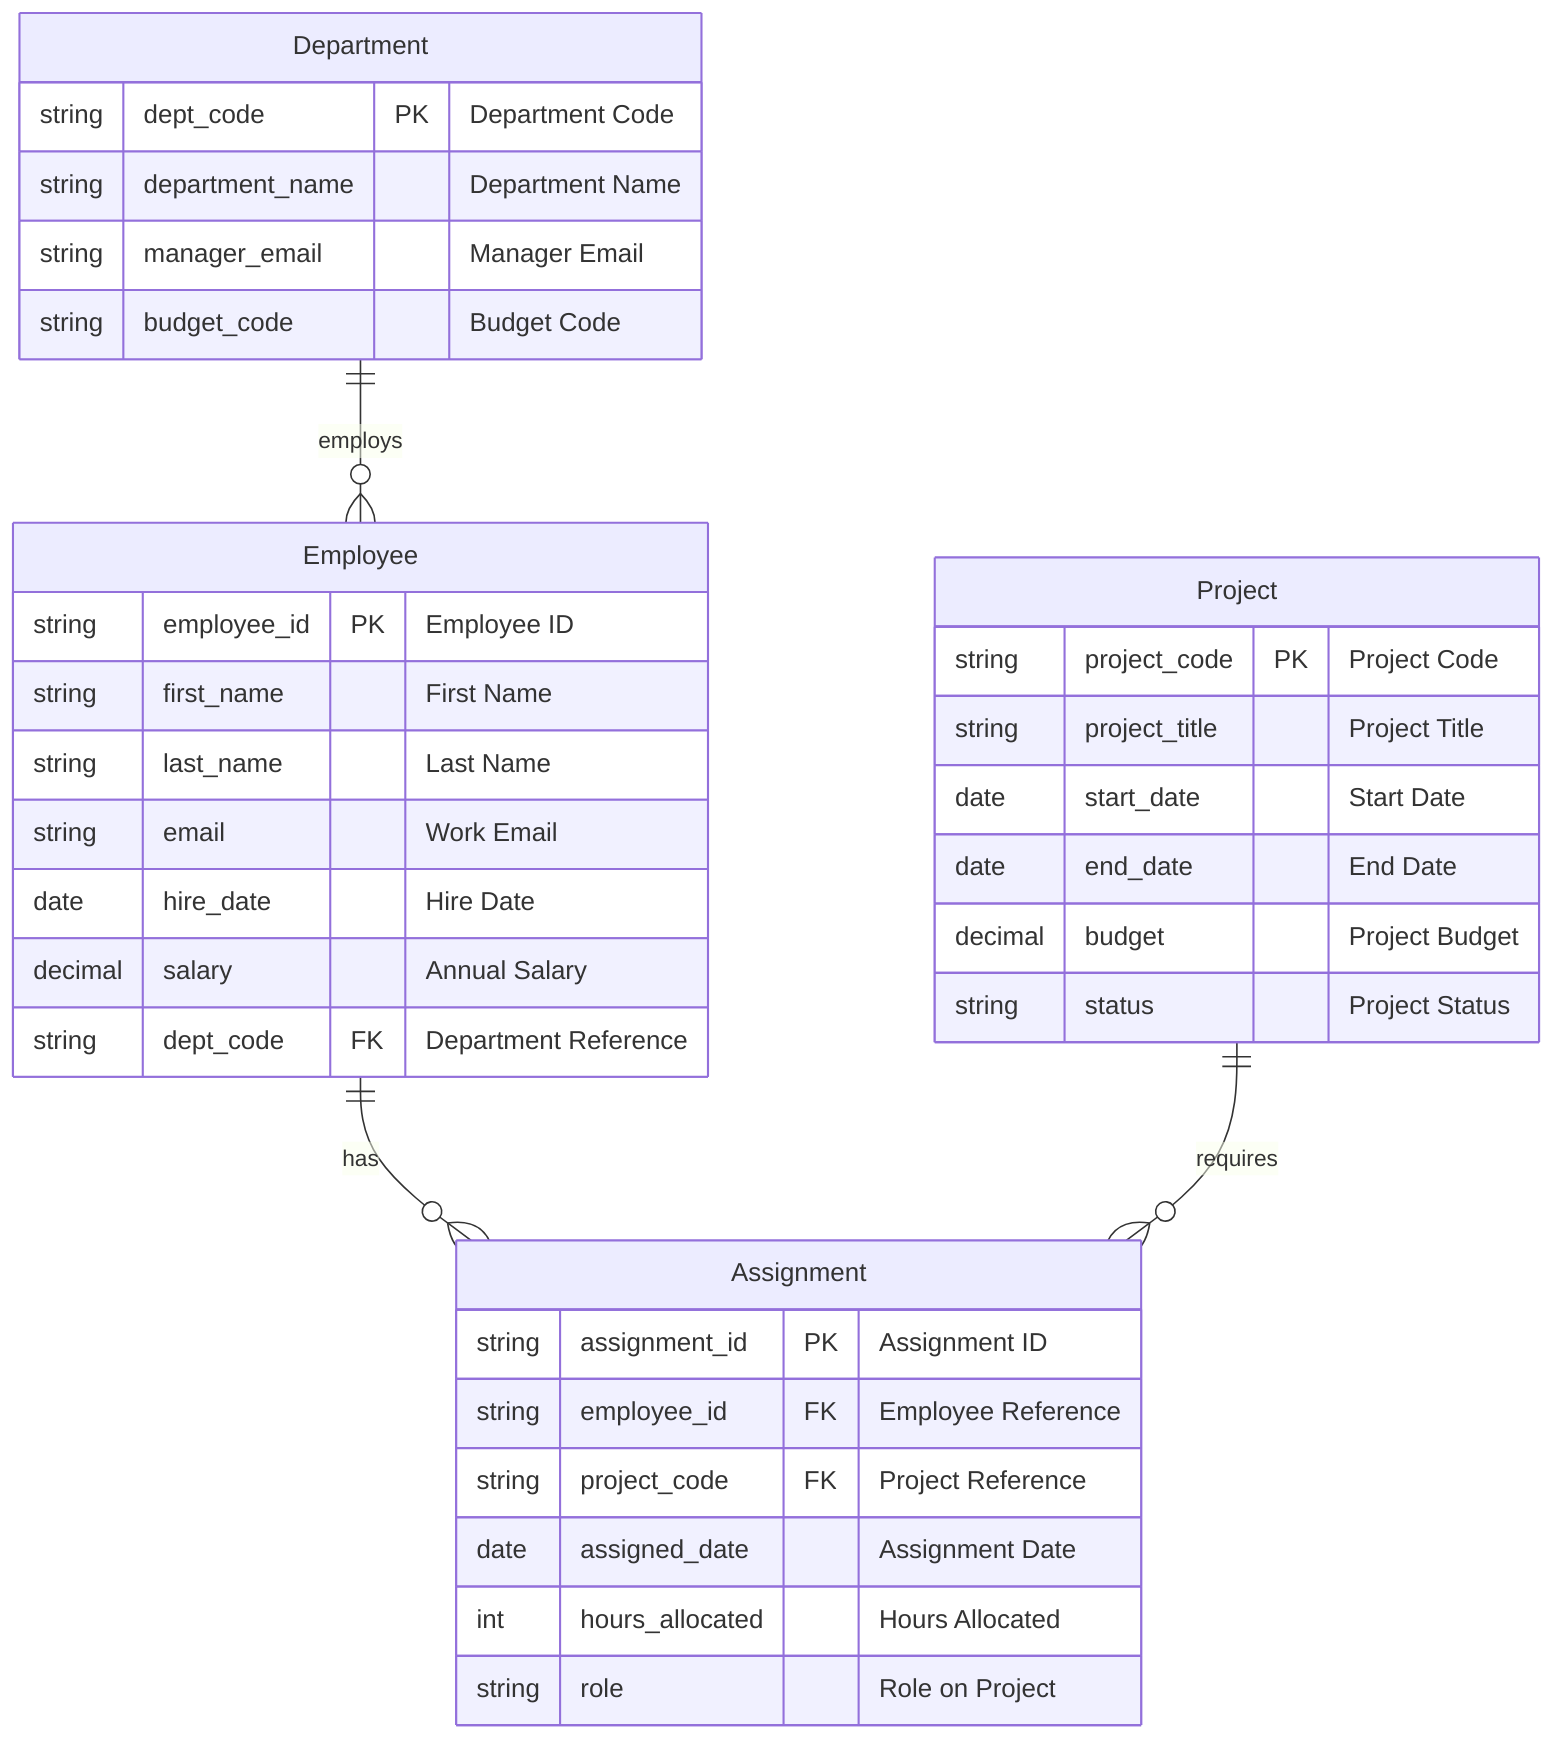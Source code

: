 erDiagram
    Department {
        string dept_code PK "Department Code"
        string department_name "Department Name"
        string manager_email "Manager Email"
        string budget_code "Budget Code"
    }
    
    Employee {
        string employee_id PK "Employee ID"
        string first_name "First Name"
        string last_name "Last Name"
        string email "Work Email"
        date hire_date "Hire Date"
        decimal salary "Annual Salary"
        string dept_code FK "Department Reference"
    }
    
    Project {
        string project_code PK "Project Code"
        string project_title "Project Title"
        date start_date "Start Date"
        date end_date "End Date"
        decimal budget "Project Budget"
        string status "Project Status"
    }
    
    Assignment {
        string assignment_id PK "Assignment ID"
        string employee_id FK "Employee Reference"
        string project_code FK "Project Reference"
        date assigned_date "Assignment Date"
        int hours_allocated "Hours Allocated"
        string role "Role on Project"
    }
    
    Department ||--o{ Employee : "employs"
    Employee ||--o{ Assignment : "has"
    Project ||--o{ Assignment : "requires"